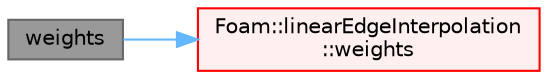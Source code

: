digraph "weights"
{
 // LATEX_PDF_SIZE
  bgcolor="transparent";
  edge [fontname=Helvetica,fontsize=10,labelfontname=Helvetica,labelfontsize=10];
  node [fontname=Helvetica,fontsize=10,shape=box,height=0.2,width=0.4];
  rankdir="LR";
  Node1 [id="Node000001",label="weights",height=0.2,width=0.4,color="gray40", fillcolor="grey60", style="filled", fontcolor="black",tooltip=" "];
  Node1 -> Node2 [id="edge1_Node000001_Node000002",color="steelblue1",style="solid",tooltip=" "];
  Node2 [id="Node000002",label="Foam::linearEdgeInterpolation\l::weights",height=0.2,width=0.4,color="red", fillcolor="#FFF0F0", style="filled",URL="$classFoam_1_1linearEdgeInterpolation.html#a7cceb9eef87ef3431ee3a1bb24279e86",tooltip=" "];
}
